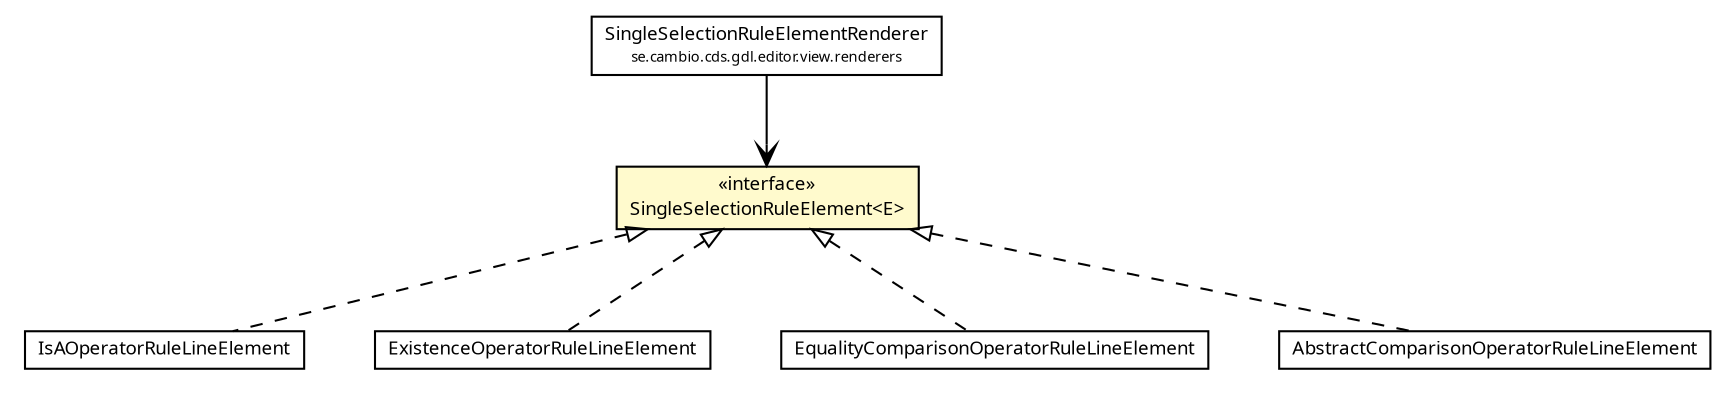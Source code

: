 #!/usr/local/bin/dot
#
# Class diagram 
# Generated by UMLGraph version R5_6 (http://www.umlgraph.org/)
#

digraph G {
	edge [fontname="Trebuchet MS",fontsize=10,labelfontname="Trebuchet MS",labelfontsize=10];
	node [fontname="Trebuchet MS",fontsize=10,shape=plaintext];
	nodesep=0.25;
	ranksep=0.5;
	// se.cambio.cds.gdl.model.readable.rule.lines.elements.SingleSelectionRuleElement<E>
	c321146 [label=<<table title="se.cambio.cds.gdl.model.readable.rule.lines.elements.SingleSelectionRuleElement" border="0" cellborder="1" cellspacing="0" cellpadding="2" port="p" bgcolor="lemonChiffon" href="./SingleSelectionRuleElement.html">
		<tr><td><table border="0" cellspacing="0" cellpadding="1">
<tr><td align="center" balign="center"> &#171;interface&#187; </td></tr>
<tr><td align="center" balign="center"><font face="Trebuchet MS"> SingleSelectionRuleElement&lt;E&gt; </font></td></tr>
		</table></td></tr>
		</table>>, URL="./SingleSelectionRuleElement.html", fontname="Trebuchet MS", fontcolor="black", fontsize=9.0];
	// se.cambio.cds.gdl.model.readable.rule.lines.elements.IsAOperatorRuleLineElement
	c321151 [label=<<table title="se.cambio.cds.gdl.model.readable.rule.lines.elements.IsAOperatorRuleLineElement" border="0" cellborder="1" cellspacing="0" cellpadding="2" port="p" href="./IsAOperatorRuleLineElement.html">
		<tr><td><table border="0" cellspacing="0" cellpadding="1">
<tr><td align="center" balign="center"><font face="Trebuchet MS"> IsAOperatorRuleLineElement </font></td></tr>
		</table></td></tr>
		</table>>, URL="./IsAOperatorRuleLineElement.html", fontname="Trebuchet MS", fontcolor="black", fontsize=9.0];
	// se.cambio.cds.gdl.model.readable.rule.lines.elements.ExistenceOperatorRuleLineElement
	c321154 [label=<<table title="se.cambio.cds.gdl.model.readable.rule.lines.elements.ExistenceOperatorRuleLineElement" border="0" cellborder="1" cellspacing="0" cellpadding="2" port="p" href="./ExistenceOperatorRuleLineElement.html">
		<tr><td><table border="0" cellspacing="0" cellpadding="1">
<tr><td align="center" balign="center"><font face="Trebuchet MS"> ExistenceOperatorRuleLineElement </font></td></tr>
		</table></td></tr>
		</table>>, URL="./ExistenceOperatorRuleLineElement.html", fontname="Trebuchet MS", fontcolor="black", fontsize=9.0];
	// se.cambio.cds.gdl.model.readable.rule.lines.elements.EqualityComparisonOperatorRuleLineElement
	c321155 [label=<<table title="se.cambio.cds.gdl.model.readable.rule.lines.elements.EqualityComparisonOperatorRuleLineElement" border="0" cellborder="1" cellspacing="0" cellpadding="2" port="p" href="./EqualityComparisonOperatorRuleLineElement.html">
		<tr><td><table border="0" cellspacing="0" cellpadding="1">
<tr><td align="center" balign="center"><font face="Trebuchet MS"> EqualityComparisonOperatorRuleLineElement </font></td></tr>
		</table></td></tr>
		</table>>, URL="./EqualityComparisonOperatorRuleLineElement.html", fontname="Trebuchet MS", fontcolor="black", fontsize=9.0];
	// se.cambio.cds.gdl.model.readable.rule.lines.elements.AbstractComparisonOperatorRuleLineElement
	c321165 [label=<<table title="se.cambio.cds.gdl.model.readable.rule.lines.elements.AbstractComparisonOperatorRuleLineElement" border="0" cellborder="1" cellspacing="0" cellpadding="2" port="p" href="./AbstractComparisonOperatorRuleLineElement.html">
		<tr><td><table border="0" cellspacing="0" cellpadding="1">
<tr><td align="center" balign="center"><font face="Trebuchet MS"> AbstractComparisonOperatorRuleLineElement </font></td></tr>
		</table></td></tr>
		</table>>, URL="./AbstractComparisonOperatorRuleLineElement.html", fontname="Trebuchet MS", fontcolor="black", fontsize=9.0];
	// se.cambio.cds.gdl.editor.view.renderers.SingleSelectionRuleElementRenderer
	c321398 [label=<<table title="se.cambio.cds.gdl.editor.view.renderers.SingleSelectionRuleElementRenderer" border="0" cellborder="1" cellspacing="0" cellpadding="2" port="p" href="../../../../../editor/view/renderers/SingleSelectionRuleElementRenderer.html">
		<tr><td><table border="0" cellspacing="0" cellpadding="1">
<tr><td align="center" balign="center"><font face="Trebuchet MS"> SingleSelectionRuleElementRenderer </font></td></tr>
<tr><td align="center" balign="center"><font face="Trebuchet MS" point-size="7.0"> se.cambio.cds.gdl.editor.view.renderers </font></td></tr>
		</table></td></tr>
		</table>>, URL="../../../../../editor/view/renderers/SingleSelectionRuleElementRenderer.html", fontname="Trebuchet MS", fontcolor="black", fontsize=9.0];
	//se.cambio.cds.gdl.model.readable.rule.lines.elements.IsAOperatorRuleLineElement implements se.cambio.cds.gdl.model.readable.rule.lines.elements.SingleSelectionRuleElement<E>
	c321146:p -> c321151:p [dir=back,arrowtail=empty,style=dashed];
	//se.cambio.cds.gdl.model.readable.rule.lines.elements.ExistenceOperatorRuleLineElement implements se.cambio.cds.gdl.model.readable.rule.lines.elements.SingleSelectionRuleElement<E>
	c321146:p -> c321154:p [dir=back,arrowtail=empty,style=dashed];
	//se.cambio.cds.gdl.model.readable.rule.lines.elements.EqualityComparisonOperatorRuleLineElement implements se.cambio.cds.gdl.model.readable.rule.lines.elements.SingleSelectionRuleElement<E>
	c321146:p -> c321155:p [dir=back,arrowtail=empty,style=dashed];
	//se.cambio.cds.gdl.model.readable.rule.lines.elements.AbstractComparisonOperatorRuleLineElement implements se.cambio.cds.gdl.model.readable.rule.lines.elements.SingleSelectionRuleElement<E>
	c321146:p -> c321165:p [dir=back,arrowtail=empty,style=dashed];
	// se.cambio.cds.gdl.editor.view.renderers.SingleSelectionRuleElementRenderer NAVASSOC se.cambio.cds.gdl.model.readable.rule.lines.elements.SingleSelectionRuleElement<E>
	c321398:p -> c321146:p [taillabel="", label="", headlabel="", fontname="Trebuchet MS", fontcolor="black", fontsize=10.0, color="black", arrowhead=open];
}

